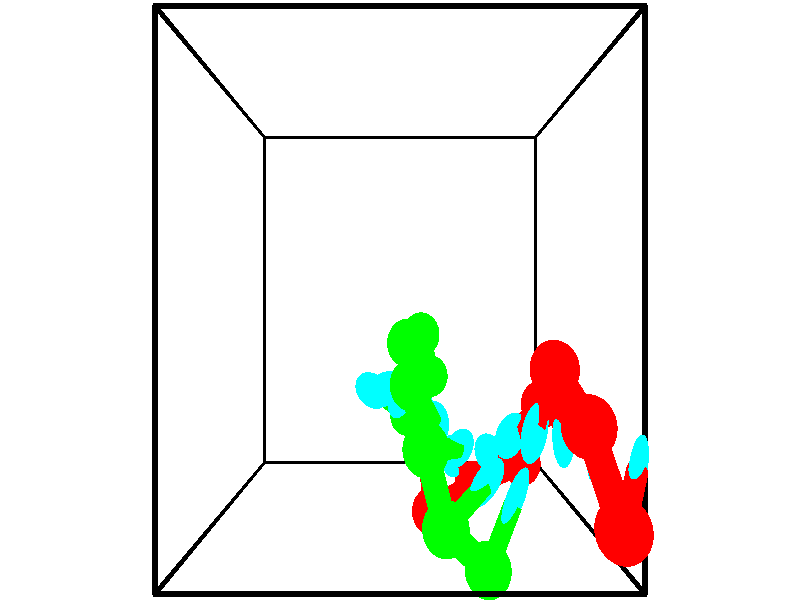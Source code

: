 // switches for output
#declare DRAW_BASES = 1; // possible values are 0, 1; only relevant for DNA ribbons
#declare DRAW_BASES_TYPE = 3; // possible values are 1, 2, 3; only relevant for DNA ribbons
#declare DRAW_FOG = 0; // set to 1 to enable fog

#include "colors.inc"

#include "transforms.inc"
background { rgb <1, 1, 1>}

#default {
   normal{
       ripples 0.25
       frequency 0.20
       turbulence 0.2
       lambda 5
   }
	finish {
		phong 0.1
		phong_size 40.
	}
}

// original window dimensions: 1024x640


// camera settings

camera {
	sky <-0, 1, 0>
	up <-0, 1, 0>
	right 1.6 * <1, 0, 0>
	location <2.5, 2.5, 11.1562>
	look_at <2.5, 2.5, 2.5>
	direction <0, 0, -8.6562>
	angle 67.0682
}


# declare cpy_camera_pos = <2.5, 2.5, 11.1562>;
# if (DRAW_FOG = 1)
fog {
	fog_type 2
	up vnormalize(cpy_camera_pos)
	color rgbt<1,1,1,0.3>
	distance 1e-5
	fog_alt 3e-3
	fog_offset 4
}
# end


// LIGHTS

# declare lum = 6;
global_settings {
	ambient_light rgb lum * <0.05, 0.05, 0.05>
	max_trace_level 15
}# declare cpy_direct_light_amount = 0.25;
light_source
{	1000 * <-1, -1, 1>,
	rgb lum * cpy_direct_light_amount
	parallel
}

light_source
{	1000 * <1, 1, -1>,
	rgb lum * cpy_direct_light_amount
	parallel
}

// strand 0

// nucleotide -1

// particle -1
sphere {
	<4.503229, 0.773576, 5.745986> 0.250000
	pigment { color rgbt <1,0,0,0> }
	no_shadow
}
cylinder {
	<4.690847, 0.990612, 5.467248>,  <4.803418, 1.120833, 5.300005>, 0.100000
	pigment { color rgbt <1,0,0,0> }
	no_shadow
}
cylinder {
	<4.690847, 0.990612, 5.467248>,  <4.503229, 0.773576, 5.745986>, 0.100000
	pigment { color rgbt <1,0,0,0> }
	no_shadow
}

// particle -1
sphere {
	<4.690847, 0.990612, 5.467248> 0.100000
	pigment { color rgbt <1,0,0,0> }
	no_shadow
}
sphere {
	0, 1
	scale<0.080000,0.200000,0.300000>
	matrix <-0.851884, 0.069794, -0.519058,
		-0.233000, 0.837094, 0.494960,
		0.469046, 0.542589, -0.696845,
		4.831561, 1.153389, 5.258194>
	pigment { color rgbt <0,1,1,0> }
	no_shadow
}
cylinder {
	<4.241990, 1.524565, 5.587214>,  <4.503229, 0.773576, 5.745986>, 0.130000
	pigment { color rgbt <1,0,0,0> }
	no_shadow
}

// nucleotide -1

// particle -1
sphere {
	<4.241990, 1.524565, 5.587214> 0.250000
	pigment { color rgbt <1,0,0,0> }
	no_shadow
}
cylinder {
	<4.388897, 1.318767, 5.277269>,  <4.477041, 1.195287, 5.091303>, 0.100000
	pigment { color rgbt <1,0,0,0> }
	no_shadow
}
cylinder {
	<4.388897, 1.318767, 5.277269>,  <4.241990, 1.524565, 5.587214>, 0.100000
	pigment { color rgbt <1,0,0,0> }
	no_shadow
}

// particle -1
sphere {
	<4.388897, 1.318767, 5.277269> 0.100000
	pigment { color rgbt <1,0,0,0> }
	no_shadow
}
sphere {
	0, 1
	scale<0.080000,0.200000,0.300000>
	matrix <-0.837579, 0.179307, -0.516052,
		0.404445, 0.838535, -0.365079,
		0.367266, -0.514497, -0.774860,
		4.499077, 1.164418, 5.044811>
	pigment { color rgbt <0,1,1,0> }
	no_shadow
}
cylinder {
	<4.081905, 1.908196, 4.975553>,  <4.241990, 1.524565, 5.587214>, 0.130000
	pigment { color rgbt <1,0,0,0> }
	no_shadow
}

// nucleotide -1

// particle -1
sphere {
	<4.081905, 1.908196, 4.975553> 0.250000
	pigment { color rgbt <1,0,0,0> }
	no_shadow
}
cylinder {
	<4.174950, 1.547899, 4.828825>,  <4.230776, 1.331721, 4.740788>, 0.100000
	pigment { color rgbt <1,0,0,0> }
	no_shadow
}
cylinder {
	<4.174950, 1.547899, 4.828825>,  <4.081905, 1.908196, 4.975553>, 0.100000
	pigment { color rgbt <1,0,0,0> }
	no_shadow
}

// particle -1
sphere {
	<4.174950, 1.547899, 4.828825> 0.100000
	pigment { color rgbt <1,0,0,0> }
	no_shadow
}
sphere {
	0, 1
	scale<0.080000,0.200000,0.300000>
	matrix <-0.765691, 0.062948, -0.640121,
		0.599674, 0.429769, -0.675047,
		0.232612, -0.900742, -0.366818,
		4.244733, 1.277677, 4.718780>
	pigment { color rgbt <0,1,1,0> }
	no_shadow
}
cylinder {
	<4.275526, 1.863573, 4.148925>,  <4.081905, 1.908196, 4.975553>, 0.130000
	pigment { color rgbt <1,0,0,0> }
	no_shadow
}

// nucleotide -1

// particle -1
sphere {
	<4.275526, 1.863573, 4.148925> 0.250000
	pigment { color rgbt <1,0,0,0> }
	no_shadow
}
cylinder {
	<4.125092, 1.517342, 4.281189>,  <4.034831, 1.309603, 4.360547>, 0.100000
	pigment { color rgbt <1,0,0,0> }
	no_shadow
}
cylinder {
	<4.125092, 1.517342, 4.281189>,  <4.275526, 1.863573, 4.148925>, 0.100000
	pigment { color rgbt <1,0,0,0> }
	no_shadow
}

// particle -1
sphere {
	<4.125092, 1.517342, 4.281189> 0.100000
	pigment { color rgbt <1,0,0,0> }
	no_shadow
}
sphere {
	0, 1
	scale<0.080000,0.200000,0.300000>
	matrix <-0.628570, -0.023861, -0.777387,
		0.680779, -0.500206, -0.535102,
		-0.376086, -0.865578, 0.330659,
		4.012266, 1.257668, 4.380387>
	pigment { color rgbt <0,1,1,0> }
	no_shadow
}
cylinder {
	<4.274507, 1.406815, 3.570168>,  <4.275526, 1.863573, 4.148925>, 0.130000
	pigment { color rgbt <1,0,0,0> }
	no_shadow
}

// nucleotide -1

// particle -1
sphere {
	<4.274507, 1.406815, 3.570168> 0.250000
	pigment { color rgbt <1,0,0,0> }
	no_shadow
}
cylinder {
	<4.007338, 1.269900, 3.834507>,  <3.847036, 1.187751, 3.993110>, 0.100000
	pigment { color rgbt <1,0,0,0> }
	no_shadow
}
cylinder {
	<4.007338, 1.269900, 3.834507>,  <4.274507, 1.406815, 3.570168>, 0.100000
	pigment { color rgbt <1,0,0,0> }
	no_shadow
}

// particle -1
sphere {
	<4.007338, 1.269900, 3.834507> 0.100000
	pigment { color rgbt <1,0,0,0> }
	no_shadow
}
sphere {
	0, 1
	scale<0.080000,0.200000,0.300000>
	matrix <-0.670842, -0.107595, -0.733753,
		0.322258, -0.933414, -0.157757,
		-0.667922, -0.342288, 0.660847,
		3.806961, 1.167214, 4.032761>
	pigment { color rgbt <0,1,1,0> }
	no_shadow
}
cylinder {
	<4.080020, 0.731779, 3.275270>,  <4.274507, 1.406815, 3.570168>, 0.130000
	pigment { color rgbt <1,0,0,0> }
	no_shadow
}

// nucleotide -1

// particle -1
sphere {
	<4.080020, 0.731779, 3.275270> 0.250000
	pigment { color rgbt <1,0,0,0> }
	no_shadow
}
cylinder {
	<3.808201, 0.845184, 3.545923>,  <3.645109, 0.913228, 3.708315>, 0.100000
	pigment { color rgbt <1,0,0,0> }
	no_shadow
}
cylinder {
	<3.808201, 0.845184, 3.545923>,  <4.080020, 0.731779, 3.275270>, 0.100000
	pigment { color rgbt <1,0,0,0> }
	no_shadow
}

// particle -1
sphere {
	<3.808201, 0.845184, 3.545923> 0.100000
	pigment { color rgbt <1,0,0,0> }
	no_shadow
}
sphere {
	0, 1
	scale<0.080000,0.200000,0.300000>
	matrix <-0.733600, -0.254297, -0.630209,
		-0.006607, -0.924637, 0.380792,
		-0.679549, 0.283513, 0.676634,
		3.604336, 0.930238, 3.748913>
	pigment { color rgbt <0,1,1,0> }
	no_shadow
}
cylinder {
	<3.483157, 0.450065, 3.076873>,  <4.080020, 0.731779, 3.275270>, 0.130000
	pigment { color rgbt <1,0,0,0> }
	no_shadow
}

// nucleotide -1

// particle -1
sphere {
	<3.483157, 0.450065, 3.076873> 0.250000
	pigment { color rgbt <1,0,0,0> }
	no_shadow
}
cylinder {
	<3.300497, 0.683857, 3.345158>,  <3.190901, 0.824132, 3.506128>, 0.100000
	pigment { color rgbt <1,0,0,0> }
	no_shadow
}
cylinder {
	<3.300497, 0.683857, 3.345158>,  <3.483157, 0.450065, 3.076873>, 0.100000
	pigment { color rgbt <1,0,0,0> }
	no_shadow
}

// particle -1
sphere {
	<3.300497, 0.683857, 3.345158> 0.100000
	pigment { color rgbt <1,0,0,0> }
	no_shadow
}
sphere {
	0, 1
	scale<0.080000,0.200000,0.300000>
	matrix <-0.786621, 0.086895, -0.611291,
		-0.415569, -0.806741, 0.420084,
		-0.456651, 0.584481, 0.670710,
		3.163502, 0.859201, 3.546371>
	pigment { color rgbt <0,1,1,0> }
	no_shadow
}
cylinder {
	<2.908227, 0.179292, 3.199248>,  <3.483157, 0.450065, 3.076873>, 0.130000
	pigment { color rgbt <1,0,0,0> }
	no_shadow
}

// nucleotide -1

// particle -1
sphere {
	<2.908227, 0.179292, 3.199248> 0.250000
	pigment { color rgbt <1,0,0,0> }
	no_shadow
}
cylinder {
	<2.862560, 0.566634, 3.288022>,  <2.835160, 0.799039, 3.341287>, 0.100000
	pigment { color rgbt <1,0,0,0> }
	no_shadow
}
cylinder {
	<2.862560, 0.566634, 3.288022>,  <2.908227, 0.179292, 3.199248>, 0.100000
	pigment { color rgbt <1,0,0,0> }
	no_shadow
}

// particle -1
sphere {
	<2.862560, 0.566634, 3.288022> 0.100000
	pigment { color rgbt <1,0,0,0> }
	no_shadow
}
sphere {
	0, 1
	scale<0.080000,0.200000,0.300000>
	matrix <-0.847307, 0.021726, -0.530659,
		-0.518688, -0.248631, 0.818013,
		-0.114166, 0.968355, 0.221936,
		2.828310, 0.857141, 3.354603>
	pigment { color rgbt <0,1,1,0> }
	no_shadow
}
// strand 1

// nucleotide -1

// particle -1
sphere {
	<2.603754, 1.046431, 2.055690> 0.250000
	pigment { color rgbt <0,1,0,0> }
	no_shadow
}
cylinder {
	<2.316853, 1.250177, 2.245888>,  <2.144712, 1.372425, 2.360007>, 0.100000
	pigment { color rgbt <0,1,0,0> }
	no_shadow
}
cylinder {
	<2.316853, 1.250177, 2.245888>,  <2.603754, 1.046431, 2.055690>, 0.100000
	pigment { color rgbt <0,1,0,0> }
	no_shadow
}

// particle -1
sphere {
	<2.316853, 1.250177, 2.245888> 0.100000
	pigment { color rgbt <0,1,0,0> }
	no_shadow
}
sphere {
	0, 1
	scale<0.080000,0.200000,0.300000>
	matrix <0.504407, -0.091265, 0.858629,
		0.480752, 0.855697, -0.191467,
		-0.717253, 0.509365, 0.475495,
		2.101677, 1.402987, 2.388537>
	pigment { color rgbt <0,1,1,0> }
	no_shadow
}
cylinder {
	<2.937635, 1.585489, 2.431759>,  <2.603754, 1.046431, 2.055690>, 0.130000
	pigment { color rgbt <0,1,0,0> }
	no_shadow
}

// nucleotide -1

// particle -1
sphere {
	<2.937635, 1.585489, 2.431759> 0.250000
	pigment { color rgbt <0,1,0,0> }
	no_shadow
}
cylinder {
	<2.576618, 1.515148, 2.588980>,  <2.360008, 1.472943, 2.683313>, 0.100000
	pigment { color rgbt <0,1,0,0> }
	no_shadow
}
cylinder {
	<2.576618, 1.515148, 2.588980>,  <2.937635, 1.585489, 2.431759>, 0.100000
	pigment { color rgbt <0,1,0,0> }
	no_shadow
}

// particle -1
sphere {
	<2.576618, 1.515148, 2.588980> 0.100000
	pigment { color rgbt <0,1,0,0> }
	no_shadow
}
sphere {
	0, 1
	scale<0.080000,0.200000,0.300000>
	matrix <0.386832, 0.069838, 0.919502,
		-0.189147, 0.981936, 0.004994,
		-0.902543, -0.175853, 0.393054,
		2.305855, 1.462392, 2.706896>
	pigment { color rgbt <0,1,1,0> }
	no_shadow
}
cylinder {
	<2.785048, 2.110043, 2.966617>,  <2.937635, 1.585489, 2.431759>, 0.130000
	pigment { color rgbt <0,1,0,0> }
	no_shadow
}

// nucleotide -1

// particle -1
sphere {
	<2.785048, 2.110043, 2.966617> 0.250000
	pigment { color rgbt <0,1,0,0> }
	no_shadow
}
cylinder {
	<2.635715, 1.745026, 3.033417>,  <2.546116, 1.526015, 3.073497>, 0.100000
	pigment { color rgbt <0,1,0,0> }
	no_shadow
}
cylinder {
	<2.635715, 1.745026, 3.033417>,  <2.785048, 2.110043, 2.966617>, 0.100000
	pigment { color rgbt <0,1,0,0> }
	no_shadow
}

// particle -1
sphere {
	<2.635715, 1.745026, 3.033417> 0.100000
	pigment { color rgbt <0,1,0,0> }
	no_shadow
}
sphere {
	0, 1
	scale<0.080000,0.200000,0.300000>
	matrix <0.556265, -0.076136, 0.827510,
		-0.742424, 0.401831, 0.536040,
		-0.373331, -0.912543, 0.167000,
		2.523716, 1.471263, 3.083517>
	pigment { color rgbt <0,1,1,0> }
	no_shadow
}
cylinder {
	<2.591363, 2.058567, 3.721592>,  <2.785048, 2.110043, 2.966617>, 0.130000
	pigment { color rgbt <0,1,0,0> }
	no_shadow
}

// nucleotide -1

// particle -1
sphere {
	<2.591363, 2.058567, 3.721592> 0.250000
	pigment { color rgbt <0,1,0,0> }
	no_shadow
}
cylinder {
	<2.684052, 1.687178, 3.605493>,  <2.739665, 1.464344, 3.535834>, 0.100000
	pigment { color rgbt <0,1,0,0> }
	no_shadow
}
cylinder {
	<2.684052, 1.687178, 3.605493>,  <2.591363, 2.058567, 3.721592>, 0.100000
	pigment { color rgbt <0,1,0,0> }
	no_shadow
}

// particle -1
sphere {
	<2.684052, 1.687178, 3.605493> 0.100000
	pigment { color rgbt <0,1,0,0> }
	no_shadow
}
sphere {
	0, 1
	scale<0.080000,0.200000,0.300000>
	matrix <0.646333, -0.076042, 0.759257,
		-0.727020, -0.363533, 0.582482,
		0.231722, -0.928473, -0.290247,
		2.753568, 1.408636, 3.518419>
	pigment { color rgbt <0,1,1,0> }
	no_shadow
}
cylinder {
	<2.634005, 1.700811, 4.341516>,  <2.591363, 2.058567, 3.721592>, 0.130000
	pigment { color rgbt <0,1,0,0> }
	no_shadow
}

// nucleotide -1

// particle -1
sphere {
	<2.634005, 1.700811, 4.341516> 0.250000
	pigment { color rgbt <0,1,0,0> }
	no_shadow
}
cylinder {
	<2.800259, 1.446699, 4.081157>,  <2.900011, 1.294232, 3.924941>, 0.100000
	pigment { color rgbt <0,1,0,0> }
	no_shadow
}
cylinder {
	<2.800259, 1.446699, 4.081157>,  <2.634005, 1.700811, 4.341516>, 0.100000
	pigment { color rgbt <0,1,0,0> }
	no_shadow
}

// particle -1
sphere {
	<2.800259, 1.446699, 4.081157> 0.100000
	pigment { color rgbt <0,1,0,0> }
	no_shadow
}
sphere {
	0, 1
	scale<0.080000,0.200000,0.300000>
	matrix <0.699101, -0.234643, 0.675426,
		-0.581813, -0.735773, 0.346599,
		0.415633, -0.635280, -0.650899,
		2.924949, 1.256115, 3.885887>
	pigment { color rgbt <0,1,1,0> }
	no_shadow
}
cylinder {
	<2.775424, 1.171955, 4.723760>,  <2.634005, 1.700811, 4.341516>, 0.130000
	pigment { color rgbt <0,1,0,0> }
	no_shadow
}

// nucleotide -1

// particle -1
sphere {
	<2.775424, 1.171955, 4.723760> 0.250000
	pigment { color rgbt <0,1,0,0> }
	no_shadow
}
cylinder {
	<3.008080, 1.112087, 4.403937>,  <3.147673, 1.076167, 4.212043>, 0.100000
	pigment { color rgbt <0,1,0,0> }
	no_shadow
}
cylinder {
	<3.008080, 1.112087, 4.403937>,  <2.775424, 1.171955, 4.723760>, 0.100000
	pigment { color rgbt <0,1,0,0> }
	no_shadow
}

// particle -1
sphere {
	<3.008080, 1.112087, 4.403937> 0.100000
	pigment { color rgbt <0,1,0,0> }
	no_shadow
}
sphere {
	0, 1
	scale<0.080000,0.200000,0.300000>
	matrix <0.751851, -0.276287, 0.598654,
		-0.310507, -0.949350, -0.048170,
		0.581640, -0.149669, -0.799558,
		3.182572, 1.067186, 4.164069>
	pigment { color rgbt <0,1,1,0> }
	no_shadow
}
cylinder {
	<2.982966, 0.486544, 4.791903>,  <2.775424, 1.171955, 4.723760>, 0.130000
	pigment { color rgbt <0,1,0,0> }
	no_shadow
}

// nucleotide -1

// particle -1
sphere {
	<2.982966, 0.486544, 4.791903> 0.250000
	pigment { color rgbt <0,1,0,0> }
	no_shadow
}
cylinder {
	<3.263008, 0.665449, 4.569263>,  <3.431034, 0.772792, 4.435678>, 0.100000
	pigment { color rgbt <0,1,0,0> }
	no_shadow
}
cylinder {
	<3.263008, 0.665449, 4.569263>,  <2.982966, 0.486544, 4.791903>, 0.100000
	pigment { color rgbt <0,1,0,0> }
	no_shadow
}

// particle -1
sphere {
	<3.263008, 0.665449, 4.569263> 0.100000
	pigment { color rgbt <0,1,0,0> }
	no_shadow
}
sphere {
	0, 1
	scale<0.080000,0.200000,0.300000>
	matrix <0.685927, -0.204698, 0.698286,
		0.198383, -0.870663, -0.450101,
		0.700106, 0.447264, -0.556602,
		3.473040, 0.799628, 4.402282>
	pigment { color rgbt <0,1,1,0> }
	no_shadow
}
cylinder {
	<3.446973, 0.079954, 4.665749>,  <2.982966, 0.486544, 4.791903>, 0.130000
	pigment { color rgbt <0,1,0,0> }
	no_shadow
}

// nucleotide -1

// particle -1
sphere {
	<3.446973, 0.079954, 4.665749> 0.250000
	pigment { color rgbt <0,1,0,0> }
	no_shadow
}
cylinder {
	<3.627468, 0.431490, 4.603746>,  <3.735765, 0.642411, 4.566544>, 0.100000
	pigment { color rgbt <0,1,0,0> }
	no_shadow
}
cylinder {
	<3.627468, 0.431490, 4.603746>,  <3.446973, 0.079954, 4.665749>, 0.100000
	pigment { color rgbt <0,1,0,0> }
	no_shadow
}

// particle -1
sphere {
	<3.627468, 0.431490, 4.603746> 0.100000
	pigment { color rgbt <0,1,0,0> }
	no_shadow
}
sphere {
	0, 1
	scale<0.080000,0.200000,0.300000>
	matrix <0.783266, -0.306796, 0.540713,
		0.427644, -0.365402, -0.826802,
		0.451237, 0.878839, -0.155007,
		3.762839, 0.695142, 4.557244>
	pigment { color rgbt <0,1,1,0> }
	no_shadow
}
// box output
cylinder {
	<0.000000, 0.000000, 0.000000>,  <5.000000, 0.000000, 0.000000>, 0.025000
	pigment { color rgbt <0,0,0,0> }
	no_shadow
}
cylinder {
	<0.000000, 0.000000, 0.000000>,  <0.000000, 5.000000, 0.000000>, 0.025000
	pigment { color rgbt <0,0,0,0> }
	no_shadow
}
cylinder {
	<0.000000, 0.000000, 0.000000>,  <0.000000, 0.000000, 5.000000>, 0.025000
	pigment { color rgbt <0,0,0,0> }
	no_shadow
}
cylinder {
	<5.000000, 5.000000, 5.000000>,  <0.000000, 5.000000, 5.000000>, 0.025000
	pigment { color rgbt <0,0,0,0> }
	no_shadow
}
cylinder {
	<5.000000, 5.000000, 5.000000>,  <5.000000, 0.000000, 5.000000>, 0.025000
	pigment { color rgbt <0,0,0,0> }
	no_shadow
}
cylinder {
	<5.000000, 5.000000, 5.000000>,  <5.000000, 5.000000, 0.000000>, 0.025000
	pigment { color rgbt <0,0,0,0> }
	no_shadow
}
cylinder {
	<0.000000, 0.000000, 5.000000>,  <0.000000, 5.000000, 5.000000>, 0.025000
	pigment { color rgbt <0,0,0,0> }
	no_shadow
}
cylinder {
	<0.000000, 0.000000, 5.000000>,  <5.000000, 0.000000, 5.000000>, 0.025000
	pigment { color rgbt <0,0,0,0> }
	no_shadow
}
cylinder {
	<5.000000, 5.000000, 0.000000>,  <0.000000, 5.000000, 0.000000>, 0.025000
	pigment { color rgbt <0,0,0,0> }
	no_shadow
}
cylinder {
	<5.000000, 5.000000, 0.000000>,  <5.000000, 0.000000, 0.000000>, 0.025000
	pigment { color rgbt <0,0,0,0> }
	no_shadow
}
cylinder {
	<5.000000, 0.000000, 5.000000>,  <5.000000, 0.000000, 0.000000>, 0.025000
	pigment { color rgbt <0,0,0,0> }
	no_shadow
}
cylinder {
	<0.000000, 5.000000, 0.000000>,  <0.000000, 5.000000, 5.000000>, 0.025000
	pigment { color rgbt <0,0,0,0> }
	no_shadow
}
// end of box output
